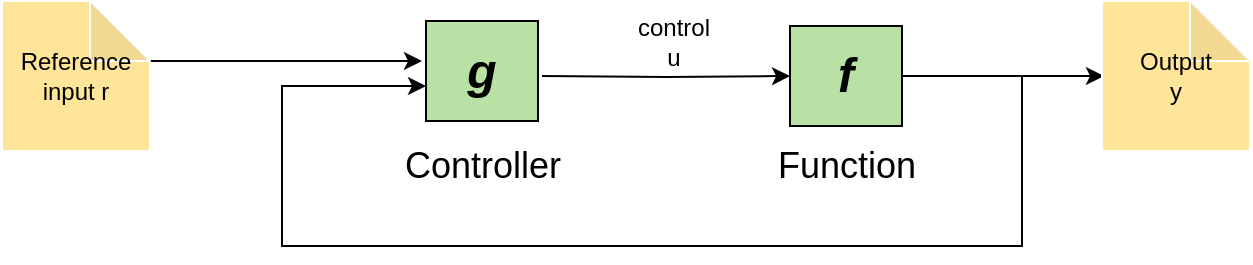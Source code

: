 <mxfile version="15.8.6" type="github">
  <diagram id="1n_pBzeDh9LxIQTw4yuW" name="Page-1">
    <mxGraphModel dx="1350" dy="793" grid="1" gridSize="10" guides="1" tooltips="1" connect="1" arrows="1" fold="1" page="1" pageScale="1" pageWidth="850" pageHeight="1100" math="0" shadow="0">
      <root>
        <mxCell id="0" />
        <mxCell id="1" parent="0" />
        <mxCell id="CQxPOnlC6T6cqwi_Hm7u-1" style="edgeStyle=orthogonalEdgeStyle;rounded=0;orthogonalLoop=1;jettySize=auto;html=1;entryX=0;entryY=0.5;entryDx=0;entryDy=0;" parent="1" target="CQxPOnlC6T6cqwi_Hm7u-16" edge="1">
          <mxGeometry relative="1" as="geometry">
            <mxPoint x="350" y="415" as="sourcePoint" />
          </mxGeometry>
        </mxCell>
        <mxCell id="CQxPOnlC6T6cqwi_Hm7u-8" style="edgeStyle=orthogonalEdgeStyle;rounded=0;orthogonalLoop=1;jettySize=auto;html=1;startArrow=none;entryX=0;entryY=0.5;entryDx=0;entryDy=0;exitX=0;exitY=0;exitDx=74;exitDy=30;exitPerimeter=0;" parent="1" source="CQxPOnlC6T6cqwi_Hm7u-9" edge="1">
          <mxGeometry relative="1" as="geometry">
            <mxPoint x="290" y="407.5" as="targetPoint" />
            <mxPoint x="210" y="407.5" as="sourcePoint" />
          </mxGeometry>
        </mxCell>
        <mxCell id="CQxPOnlC6T6cqwi_Hm7u-9" value="&lt;div&gt;Reference&lt;/div&gt;&lt;div&gt;input r&lt;br&gt;&lt;/div&gt;" style="shape=note;whiteSpace=wrap;html=1;backgroundOutline=1;darkOpacity=0.05;fillColor=#FFE599;strokeColor=#FFFFFF;" parent="1" vertex="1">
          <mxGeometry x="80" y="377.5" width="74" height="75" as="geometry" />
        </mxCell>
        <mxCell id="CQxPOnlC6T6cqwi_Hm7u-11" value="&lt;div&gt;control &lt;br&gt;&lt;/div&gt;&lt;div&gt;u&lt;br&gt;&lt;/div&gt;" style="text;html=1;strokeColor=none;fillColor=none;align=center;verticalAlign=middle;whiteSpace=wrap;rounded=0;" parent="1" vertex="1">
          <mxGeometry x="396" y="387.5" width="40" height="20" as="geometry" />
        </mxCell>
        <mxCell id="CQxPOnlC6T6cqwi_Hm7u-16" value="&lt;i&gt;&lt;b&gt;&lt;font style=&quot;font-size: 24px&quot;&gt;f&lt;/font&gt;&lt;/b&gt;&lt;/i&gt;" style="rounded=0;whiteSpace=wrap;html=1;fillColor=#B9E0A5;" parent="1" vertex="1">
          <mxGeometry x="474" y="390" width="56" height="50" as="geometry" />
        </mxCell>
        <mxCell id="CQxPOnlC6T6cqwi_Hm7u-17" style="edgeStyle=orthogonalEdgeStyle;rounded=0;orthogonalLoop=1;jettySize=auto;html=1;exitX=1;exitY=0.5;exitDx=0;exitDy=0;" parent="1" source="CQxPOnlC6T6cqwi_Hm7u-16" edge="1">
          <mxGeometry relative="1" as="geometry">
            <mxPoint x="631" y="415" as="targetPoint" />
            <mxPoint x="576" y="414.5" as="sourcePoint" />
            <Array as="points" />
          </mxGeometry>
        </mxCell>
        <mxCell id="CQxPOnlC6T6cqwi_Hm7u-18" value="&lt;div&gt;Output&lt;/div&gt;&lt;div&gt;y&lt;br&gt;&lt;/div&gt;" style="shape=note;whiteSpace=wrap;html=1;backgroundOutline=1;darkOpacity=0.05;fillColor=#FFE599;strokeColor=#FFFFFF;" parent="1" vertex="1">
          <mxGeometry x="630" y="377.5" width="74" height="75" as="geometry" />
        </mxCell>
        <mxCell id="y6l8WnOhIsjmGGmAFcqj-3" value="Controller" style="text;html=1;align=center;verticalAlign=middle;resizable=0;points=[];autosize=1;strokeColor=none;fillColor=none;fontSize=18;" parent="1" vertex="1">
          <mxGeometry x="275" y="445" width="90" height="30" as="geometry" />
        </mxCell>
        <mxCell id="RbFsnYcMFbBS4FWU-XmQ-1" value="&lt;font style=&quot;font-size: 18px&quot;&gt;Function&lt;/font&gt;" style="text;html=1;align=center;verticalAlign=middle;resizable=0;points=[];autosize=1;strokeColor=none;fillColor=none;fontSize=24;" parent="1" vertex="1">
          <mxGeometry x="462" y="437.5" width="80" height="40" as="geometry" />
        </mxCell>
        <mxCell id="ZtQgb35XHd-1cVzwv7pN-1" value="&lt;i&gt;&lt;b&gt;&lt;font style=&quot;font-size: 24px&quot;&gt;g&lt;/font&gt;&lt;/b&gt;&lt;/i&gt;" style="rounded=0;whiteSpace=wrap;html=1;fillColor=#B9E0A5;" vertex="1" parent="1">
          <mxGeometry x="292" y="387.5" width="56" height="50" as="geometry" />
        </mxCell>
        <mxCell id="ZtQgb35XHd-1cVzwv7pN-5" value="" style="endArrow=classic;html=1;rounded=0;elbow=vertical;entryX=0;entryY=0.75;entryDx=0;entryDy=0;" edge="1" parent="1">
          <mxGeometry width="50" height="50" relative="1" as="geometry">
            <mxPoint x="590" y="415" as="sourcePoint" />
            <mxPoint x="292" y="420" as="targetPoint" />
            <Array as="points">
              <mxPoint x="590" y="500" />
              <mxPoint x="410" y="500" />
              <mxPoint x="220" y="500" />
              <mxPoint x="220" y="420" />
            </Array>
          </mxGeometry>
        </mxCell>
      </root>
    </mxGraphModel>
  </diagram>
</mxfile>
